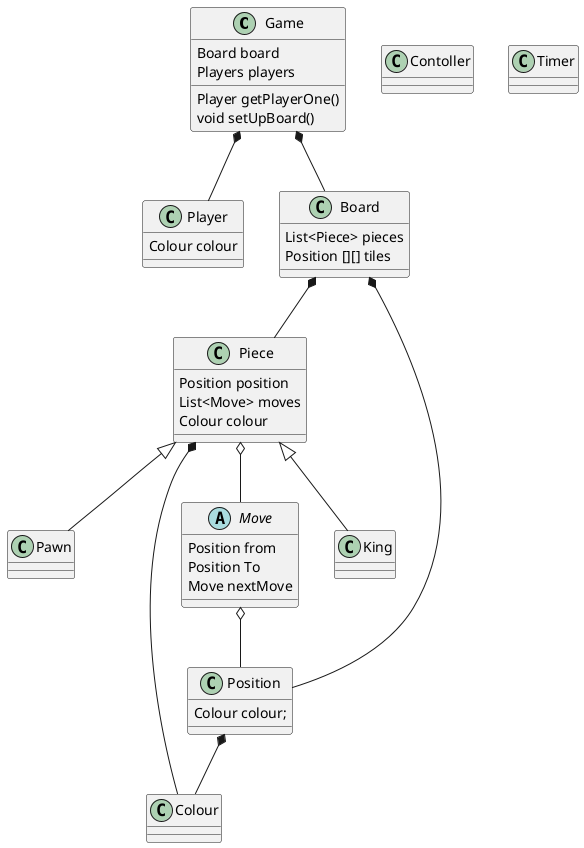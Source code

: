 @startuml
'https://plantuml.com/class-diagram

class Game{
Board board
Players players

Player getPlayerOne()
void setUpBoard()
}

Game *-- Player
Game *-- Board

class Player{
Colour colour
}

class Piece{
Position position
List<Move> moves
Colour colour
}
Piece <|-- King
Piece <|-- Pawn

class King{}
class Pawn{}

Piece o-- Move
Piece *-- Colour

abstract class Move{
Position from
Position To
Move nextMove
}
Move o-- Position

class Board{
List<Piece> pieces
Position [][] tiles
}
Board *-- Piece
Board *-- Position


class Position{
Colour colour;

}
Position *-- Colour

class Colour
class Contoller
class Timer

@enduml